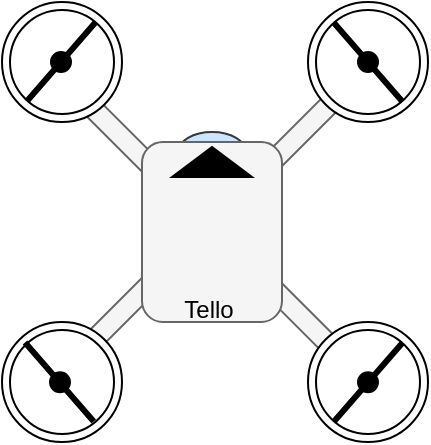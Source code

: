 <mxfile version="14.2.7" type="device"><diagram id="O81jSDx9n0VPUXTlK1ww" name="Page-1"><mxGraphModel dx="541" dy="313" grid="1" gridSize="10" guides="1" tooltips="1" connect="1" arrows="1" fold="1" page="1" pageScale="1" pageWidth="827" pageHeight="1169" math="0" shadow="0"><root><mxCell id="0"/><mxCell id="1" parent="0"/><mxCell id="W4RUO0bQMEIo5BNmCBKU-29" value="" style="ellipse;whiteSpace=wrap;html=1;fillColor=#cce5ff;strokeColor=#36393d;" parent="1" vertex="1"><mxGeometry x="368.04" y="225" width="34" height="20" as="geometry"/></mxCell><mxCell id="W4RUO0bQMEIo5BNmCBKU-5" value="" style="rounded=0;whiteSpace=wrap;html=1;rotation=45;fillColor=#f5f5f5;strokeColor=#666666;fontColor=#333333;" parent="1" vertex="1"><mxGeometry x="288" y="267" width="192.5" height="10" as="geometry"/></mxCell><mxCell id="W4RUO0bQMEIo5BNmCBKU-4" value="" style="ellipse;shape=doubleEllipse;whiteSpace=wrap;html=1;aspect=fixed;" parent="1" vertex="1"><mxGeometry x="280" y="160" width="60" height="60" as="geometry"/></mxCell><mxCell id="W4RUO0bQMEIo5BNmCBKU-11" value="" style="rounded=0;whiteSpace=wrap;html=1;rotation=315;fillColor=#f5f5f5;strokeColor=#666666;fontColor=#333333;direction=east;flipV=1;flipH=0;" parent="1" vertex="1"><mxGeometry x="288" y="267" width="190" height="10" as="geometry"/></mxCell><mxCell id="W4RUO0bQMEIo5BNmCBKU-12" value="" style="ellipse;shape=doubleEllipse;whiteSpace=wrap;html=1;aspect=fixed;direction=east;flipV=1;flipH=0;" parent="1" vertex="1"><mxGeometry x="433" y="160" width="60" height="60" as="geometry"/></mxCell><mxCell id="W4RUO0bQMEIo5BNmCBKU-7" value="" style="rounded=0;whiteSpace=wrap;html=1;fillColor=#000000;rotation=311;" parent="1" vertex="1"><mxGeometry x="284" y="189" width="51" height="2" as="geometry"/></mxCell><mxCell id="W4RUO0bQMEIo5BNmCBKU-9" value="" style="ellipse;whiteSpace=wrap;html=1;fillColor=#000000;" parent="1" vertex="1"><mxGeometry x="304.5" y="185" width="10" height="10" as="geometry"/></mxCell><mxCell id="W4RUO0bQMEIo5BNmCBKU-18" value="" style="ellipse;shape=doubleEllipse;whiteSpace=wrap;html=1;aspect=fixed;direction=east;flipV=1;flipH=0;" parent="1" vertex="1"><mxGeometry x="280" y="320" width="60" height="60" as="geometry"/></mxCell><mxCell id="W4RUO0bQMEIo5BNmCBKU-19" value="" style="rounded=0;whiteSpace=wrap;html=1;fillColor=#000000;rotation=49;direction=east;flipV=0;flipH=0;" parent="1" vertex="1"><mxGeometry x="283" y="349" width="51.37" height="2" as="geometry"/></mxCell><mxCell id="W4RUO0bQMEIo5BNmCBKU-20" value="" style="ellipse;whiteSpace=wrap;html=1;fillColor=#000000;direction=east;flipV=0;flipH=0;rotation=315;" parent="1" vertex="1"><mxGeometry x="304.0" y="345.14" width="10" height="10" as="geometry"/></mxCell><mxCell id="W4RUO0bQMEIo5BNmCBKU-1" value="" style="rounded=1;whiteSpace=wrap;html=1;rotation=-90;fillColor=#f5f5f5;strokeColor=#666666;fontColor=#333333;" parent="1" vertex="1"><mxGeometry x="340" y="240" width="90" height="70" as="geometry"/></mxCell><mxCell id="W4RUO0bQMEIo5BNmCBKU-25" value="" style="ellipse;shape=doubleEllipse;whiteSpace=wrap;html=1;aspect=fixed;direction=east;flipV=1;flipH=0;" parent="1" vertex="1"><mxGeometry x="433" y="320" width="60" height="60" as="geometry"/></mxCell><mxCell id="W4RUO0bQMEIo5BNmCBKU-26" value="" style="rounded=0;whiteSpace=wrap;html=1;fillColor=#000000;rotation=311;direction=east;flipV=0;flipH=0;" parent="1" vertex="1"><mxGeometry x="437.5" y="349" width="51.37" height="2" as="geometry"/></mxCell><mxCell id="W4RUO0bQMEIo5BNmCBKU-27" value="" style="ellipse;whiteSpace=wrap;html=1;fillColor=#000000;direction=east;flipV=0;flipH=0;rotation=45;" parent="1" vertex="1"><mxGeometry x="458" y="345.14" width="10" height="10" as="geometry"/></mxCell><mxCell id="W4RUO0bQMEIo5BNmCBKU-28" value="" style="triangle;whiteSpace=wrap;html=1;fillColor=#000000;rotation=-90;" parent="1" vertex="1"><mxGeometry x="377.5" y="220" width="15" height="40" as="geometry"/></mxCell><mxCell id="W4RUO0bQMEIo5BNmCBKU-30" value="Tello" style="text;html=1;strokeColor=none;fillColor=none;align=center;verticalAlign=middle;whiteSpace=wrap;rounded=0;" parent="1" vertex="1"><mxGeometry x="365.52" y="307" width="34.96" height="13" as="geometry"/></mxCell><mxCell id="LkX_Zb3MTgjk9PuaTJ8i-1" value="" style="rounded=0;whiteSpace=wrap;html=1;fillColor=#000000;rotation=49;" vertex="1" parent="1"><mxGeometry x="437.5" y="189" width="51" height="2" as="geometry"/></mxCell><mxCell id="LkX_Zb3MTgjk9PuaTJ8i-2" value="" style="ellipse;whiteSpace=wrap;html=1;fillColor=#000000;" vertex="1" parent="1"><mxGeometry x="458" y="185" width="10" height="10" as="geometry"/></mxCell></root></mxGraphModel></diagram></mxfile>